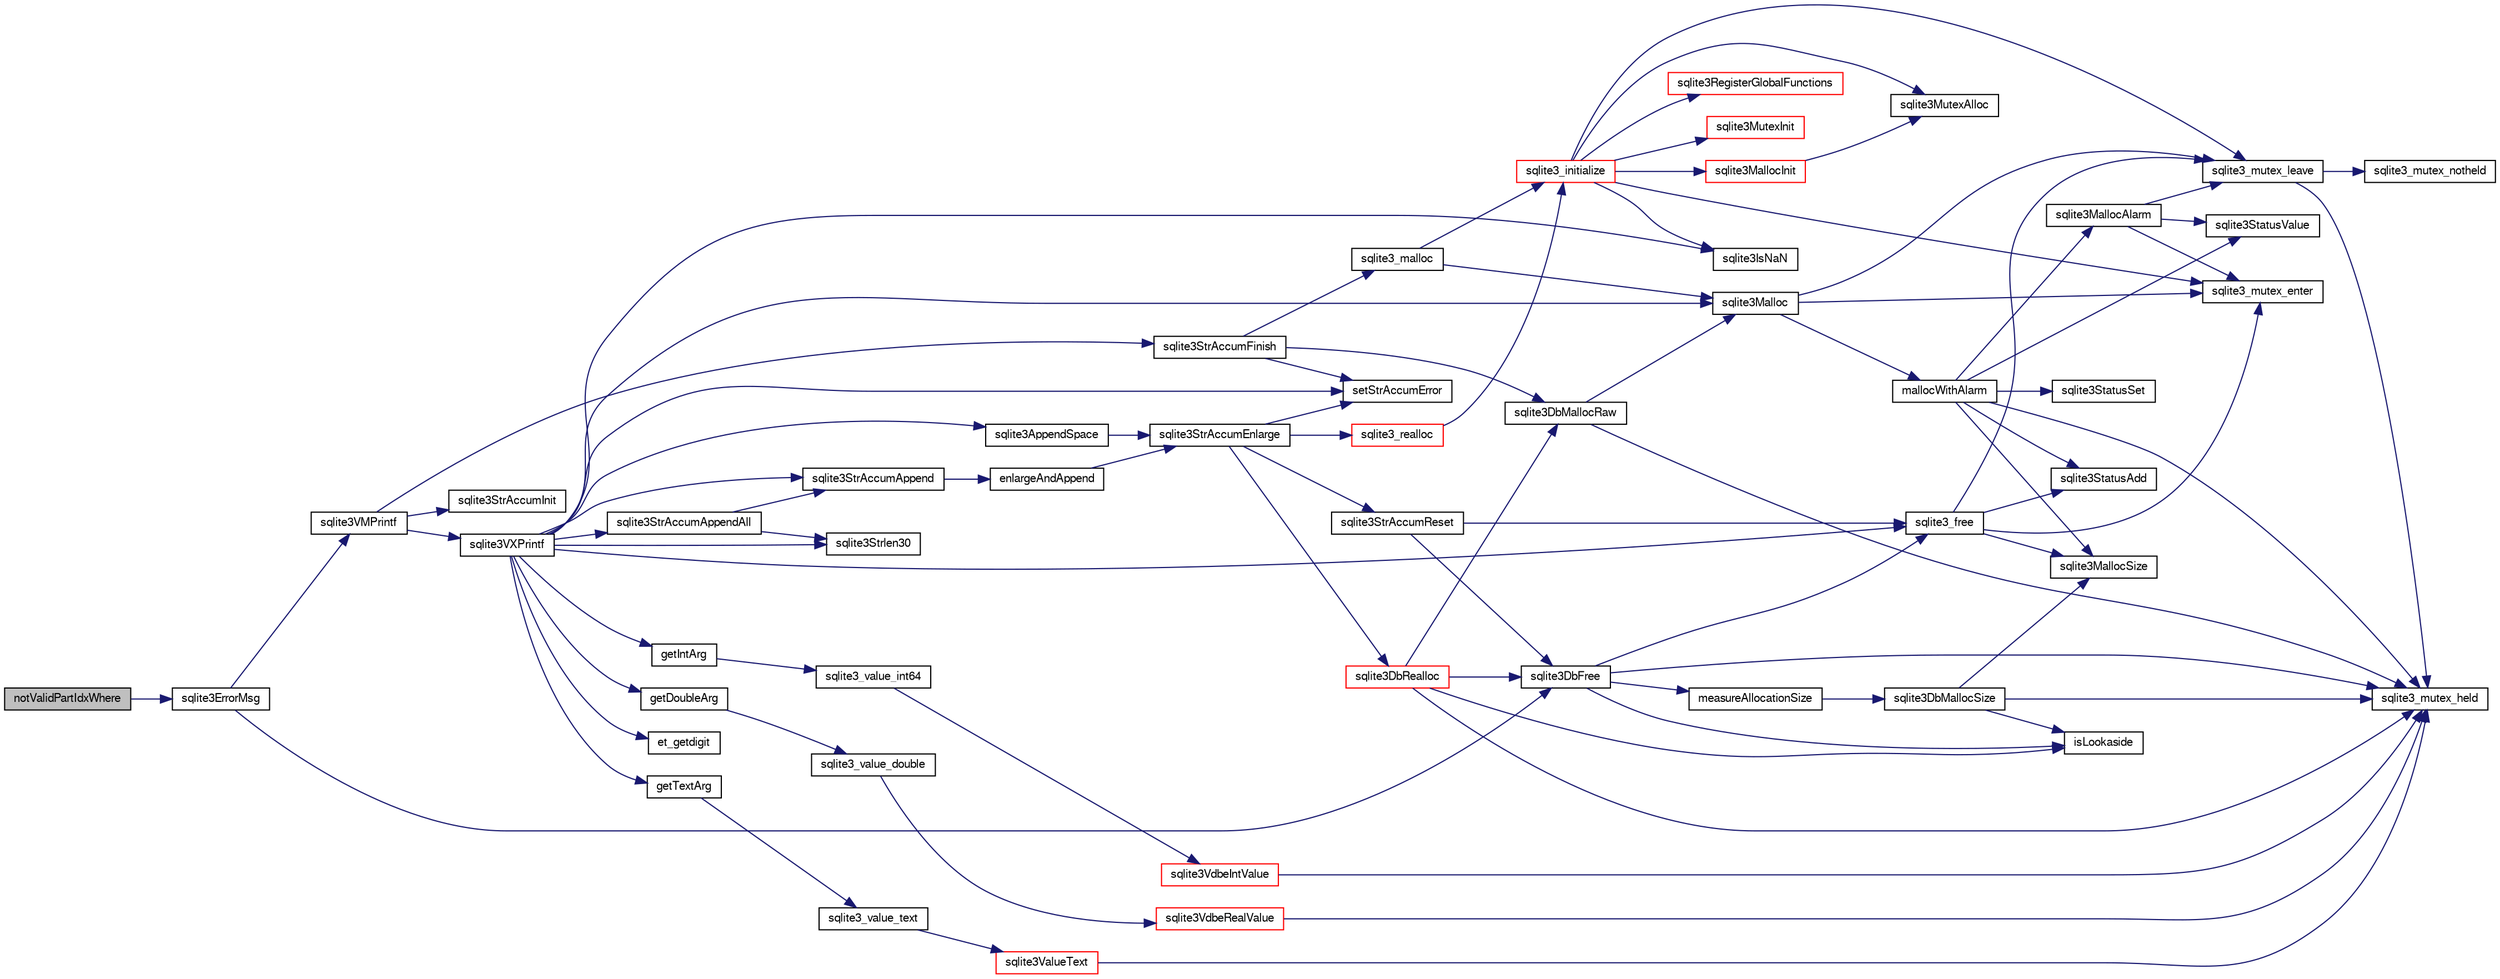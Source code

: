 digraph "notValidPartIdxWhere"
{
  edge [fontname="FreeSans",fontsize="10",labelfontname="FreeSans",labelfontsize="10"];
  node [fontname="FreeSans",fontsize="10",shape=record];
  rankdir="LR";
  Node183784 [label="notValidPartIdxWhere",height=0.2,width=0.4,color="black", fillcolor="grey75", style="filled", fontcolor="black"];
  Node183784 -> Node183785 [color="midnightblue",fontsize="10",style="solid",fontname="FreeSans"];
  Node183785 [label="sqlite3ErrorMsg",height=0.2,width=0.4,color="black", fillcolor="white", style="filled",URL="$sqlite3_8c.html#aee2798e173651adae0f9c85469f3457d"];
  Node183785 -> Node183786 [color="midnightblue",fontsize="10",style="solid",fontname="FreeSans"];
  Node183786 [label="sqlite3VMPrintf",height=0.2,width=0.4,color="black", fillcolor="white", style="filled",URL="$sqlite3_8c.html#a05535d0982ef06fbc2ee8195ebbae689"];
  Node183786 -> Node183787 [color="midnightblue",fontsize="10",style="solid",fontname="FreeSans"];
  Node183787 [label="sqlite3StrAccumInit",height=0.2,width=0.4,color="black", fillcolor="white", style="filled",URL="$sqlite3_8c.html#aabf95e113b9d54d519cd15a56215f560"];
  Node183786 -> Node183788 [color="midnightblue",fontsize="10",style="solid",fontname="FreeSans"];
  Node183788 [label="sqlite3VXPrintf",height=0.2,width=0.4,color="black", fillcolor="white", style="filled",URL="$sqlite3_8c.html#a63c25806c9bd4a2b76f9a0eb232c6bde"];
  Node183788 -> Node183789 [color="midnightblue",fontsize="10",style="solid",fontname="FreeSans"];
  Node183789 [label="sqlite3StrAccumAppend",height=0.2,width=0.4,color="black", fillcolor="white", style="filled",URL="$sqlite3_8c.html#a56664fa33def33c5a5245b623441d5e0"];
  Node183789 -> Node183790 [color="midnightblue",fontsize="10",style="solid",fontname="FreeSans"];
  Node183790 [label="enlargeAndAppend",height=0.2,width=0.4,color="black", fillcolor="white", style="filled",URL="$sqlite3_8c.html#a25b21e61dc0883d849890eaa8a18088a"];
  Node183790 -> Node183791 [color="midnightblue",fontsize="10",style="solid",fontname="FreeSans"];
  Node183791 [label="sqlite3StrAccumEnlarge",height=0.2,width=0.4,color="black", fillcolor="white", style="filled",URL="$sqlite3_8c.html#a38976500a97c69d65086eeccca82dd96"];
  Node183791 -> Node183792 [color="midnightblue",fontsize="10",style="solid",fontname="FreeSans"];
  Node183792 [label="setStrAccumError",height=0.2,width=0.4,color="black", fillcolor="white", style="filled",URL="$sqlite3_8c.html#a3dc479a1fc8ba1ab8edfe51f8a0b102c"];
  Node183791 -> Node183793 [color="midnightblue",fontsize="10",style="solid",fontname="FreeSans"];
  Node183793 [label="sqlite3StrAccumReset",height=0.2,width=0.4,color="black", fillcolor="white", style="filled",URL="$sqlite3_8c.html#ad7e70f4ec9d2fa3a63a371e2c7c555d8"];
  Node183793 -> Node183794 [color="midnightblue",fontsize="10",style="solid",fontname="FreeSans"];
  Node183794 [label="sqlite3DbFree",height=0.2,width=0.4,color="black", fillcolor="white", style="filled",URL="$sqlite3_8c.html#ac70ab821a6607b4a1b909582dc37a069"];
  Node183794 -> Node183795 [color="midnightblue",fontsize="10",style="solid",fontname="FreeSans"];
  Node183795 [label="sqlite3_mutex_held",height=0.2,width=0.4,color="black", fillcolor="white", style="filled",URL="$sqlite3_8c.html#acf77da68932b6bc163c5e68547ecc3e7"];
  Node183794 -> Node183796 [color="midnightblue",fontsize="10",style="solid",fontname="FreeSans"];
  Node183796 [label="measureAllocationSize",height=0.2,width=0.4,color="black", fillcolor="white", style="filled",URL="$sqlite3_8c.html#a45731e644a22fdb756e2b6337224217a"];
  Node183796 -> Node183797 [color="midnightblue",fontsize="10",style="solid",fontname="FreeSans"];
  Node183797 [label="sqlite3DbMallocSize",height=0.2,width=0.4,color="black", fillcolor="white", style="filled",URL="$sqlite3_8c.html#aa397e5a8a03495203a0767abf0a71f86"];
  Node183797 -> Node183798 [color="midnightblue",fontsize="10",style="solid",fontname="FreeSans"];
  Node183798 [label="sqlite3MallocSize",height=0.2,width=0.4,color="black", fillcolor="white", style="filled",URL="$sqlite3_8c.html#acf5d2a5f35270bafb050bd2def576955"];
  Node183797 -> Node183795 [color="midnightblue",fontsize="10",style="solid",fontname="FreeSans"];
  Node183797 -> Node183799 [color="midnightblue",fontsize="10",style="solid",fontname="FreeSans"];
  Node183799 [label="isLookaside",height=0.2,width=0.4,color="black", fillcolor="white", style="filled",URL="$sqlite3_8c.html#a770fa05ff9717b75e16f4d968a77b897"];
  Node183794 -> Node183799 [color="midnightblue",fontsize="10",style="solid",fontname="FreeSans"];
  Node183794 -> Node183800 [color="midnightblue",fontsize="10",style="solid",fontname="FreeSans"];
  Node183800 [label="sqlite3_free",height=0.2,width=0.4,color="black", fillcolor="white", style="filled",URL="$sqlite3_8c.html#a6552349e36a8a691af5487999ab09519"];
  Node183800 -> Node183801 [color="midnightblue",fontsize="10",style="solid",fontname="FreeSans"];
  Node183801 [label="sqlite3_mutex_enter",height=0.2,width=0.4,color="black", fillcolor="white", style="filled",URL="$sqlite3_8c.html#a1c12cde690bd89f104de5cbad12a6bf5"];
  Node183800 -> Node183802 [color="midnightblue",fontsize="10",style="solid",fontname="FreeSans"];
  Node183802 [label="sqlite3StatusAdd",height=0.2,width=0.4,color="black", fillcolor="white", style="filled",URL="$sqlite3_8c.html#afa029f93586aeab4cc85360905dae9cd"];
  Node183800 -> Node183798 [color="midnightblue",fontsize="10",style="solid",fontname="FreeSans"];
  Node183800 -> Node183803 [color="midnightblue",fontsize="10",style="solid",fontname="FreeSans"];
  Node183803 [label="sqlite3_mutex_leave",height=0.2,width=0.4,color="black", fillcolor="white", style="filled",URL="$sqlite3_8c.html#a5838d235601dbd3c1fa993555c6bcc93"];
  Node183803 -> Node183795 [color="midnightblue",fontsize="10",style="solid",fontname="FreeSans"];
  Node183803 -> Node183804 [color="midnightblue",fontsize="10",style="solid",fontname="FreeSans"];
  Node183804 [label="sqlite3_mutex_notheld",height=0.2,width=0.4,color="black", fillcolor="white", style="filled",URL="$sqlite3_8c.html#a83967c837c1c000d3b5adcfaa688f5dc"];
  Node183793 -> Node183800 [color="midnightblue",fontsize="10",style="solid",fontname="FreeSans"];
  Node183791 -> Node183805 [color="midnightblue",fontsize="10",style="solid",fontname="FreeSans"];
  Node183805 [label="sqlite3DbRealloc",height=0.2,width=0.4,color="red", fillcolor="white", style="filled",URL="$sqlite3_8c.html#ae028f4902a9d29bcaf310ff289ee87dc"];
  Node183805 -> Node183795 [color="midnightblue",fontsize="10",style="solid",fontname="FreeSans"];
  Node183805 -> Node183806 [color="midnightblue",fontsize="10",style="solid",fontname="FreeSans"];
  Node183806 [label="sqlite3DbMallocRaw",height=0.2,width=0.4,color="black", fillcolor="white", style="filled",URL="$sqlite3_8c.html#abbe8be0cf7175e11ddc3e2218fad924e"];
  Node183806 -> Node183795 [color="midnightblue",fontsize="10",style="solid",fontname="FreeSans"];
  Node183806 -> Node183807 [color="midnightblue",fontsize="10",style="solid",fontname="FreeSans"];
  Node183807 [label="sqlite3Malloc",height=0.2,width=0.4,color="black", fillcolor="white", style="filled",URL="$sqlite3_8c.html#a361a2eaa846b1885f123abe46f5d8b2b"];
  Node183807 -> Node183801 [color="midnightblue",fontsize="10",style="solid",fontname="FreeSans"];
  Node183807 -> Node183808 [color="midnightblue",fontsize="10",style="solid",fontname="FreeSans"];
  Node183808 [label="mallocWithAlarm",height=0.2,width=0.4,color="black", fillcolor="white", style="filled",URL="$sqlite3_8c.html#ab070d5cf8e48ec8a6a43cf025d48598b"];
  Node183808 -> Node183795 [color="midnightblue",fontsize="10",style="solid",fontname="FreeSans"];
  Node183808 -> Node183809 [color="midnightblue",fontsize="10",style="solid",fontname="FreeSans"];
  Node183809 [label="sqlite3StatusSet",height=0.2,width=0.4,color="black", fillcolor="white", style="filled",URL="$sqlite3_8c.html#afec7586c01fcb5ea17dc9d7725a589d9"];
  Node183808 -> Node183810 [color="midnightblue",fontsize="10",style="solid",fontname="FreeSans"];
  Node183810 [label="sqlite3StatusValue",height=0.2,width=0.4,color="black", fillcolor="white", style="filled",URL="$sqlite3_8c.html#a30b8ac296c6e200c1fa57708d52c6ef6"];
  Node183808 -> Node183811 [color="midnightblue",fontsize="10",style="solid",fontname="FreeSans"];
  Node183811 [label="sqlite3MallocAlarm",height=0.2,width=0.4,color="black", fillcolor="white", style="filled",URL="$sqlite3_8c.html#ada66988e8471d1198f3219c062377508"];
  Node183811 -> Node183810 [color="midnightblue",fontsize="10",style="solid",fontname="FreeSans"];
  Node183811 -> Node183803 [color="midnightblue",fontsize="10",style="solid",fontname="FreeSans"];
  Node183811 -> Node183801 [color="midnightblue",fontsize="10",style="solid",fontname="FreeSans"];
  Node183808 -> Node183798 [color="midnightblue",fontsize="10",style="solid",fontname="FreeSans"];
  Node183808 -> Node183802 [color="midnightblue",fontsize="10",style="solid",fontname="FreeSans"];
  Node183807 -> Node183803 [color="midnightblue",fontsize="10",style="solid",fontname="FreeSans"];
  Node183805 -> Node183799 [color="midnightblue",fontsize="10",style="solid",fontname="FreeSans"];
  Node183805 -> Node183794 [color="midnightblue",fontsize="10",style="solid",fontname="FreeSans"];
  Node183791 -> Node183988 [color="midnightblue",fontsize="10",style="solid",fontname="FreeSans"];
  Node183988 [label="sqlite3_realloc",height=0.2,width=0.4,color="red", fillcolor="white", style="filled",URL="$sqlite3_8c.html#a822d9e42f6ab4b2ec803f311aeb9618d"];
  Node183988 -> Node183813 [color="midnightblue",fontsize="10",style="solid",fontname="FreeSans"];
  Node183813 [label="sqlite3_initialize",height=0.2,width=0.4,color="red", fillcolor="white", style="filled",URL="$sqlite3_8c.html#ab0c0ee2d5d4cf8b28e9572296a8861df"];
  Node183813 -> Node183814 [color="midnightblue",fontsize="10",style="solid",fontname="FreeSans"];
  Node183814 [label="sqlite3MutexInit",height=0.2,width=0.4,color="red", fillcolor="white", style="filled",URL="$sqlite3_8c.html#a7906afcdd1cdb3d0007eb932398a1158"];
  Node183813 -> Node183832 [color="midnightblue",fontsize="10",style="solid",fontname="FreeSans"];
  Node183832 [label="sqlite3MutexAlloc",height=0.2,width=0.4,color="black", fillcolor="white", style="filled",URL="$sqlite3_8c.html#a0e3f432ee581f6876b590e7ad7e84e19"];
  Node183813 -> Node183801 [color="midnightblue",fontsize="10",style="solid",fontname="FreeSans"];
  Node183813 -> Node183833 [color="midnightblue",fontsize="10",style="solid",fontname="FreeSans"];
  Node183833 [label="sqlite3MallocInit",height=0.2,width=0.4,color="red", fillcolor="white", style="filled",URL="$sqlite3_8c.html#a9e06f9e7cad0d83ce80ab493c9533552"];
  Node183833 -> Node183832 [color="midnightblue",fontsize="10",style="solid",fontname="FreeSans"];
  Node183813 -> Node183803 [color="midnightblue",fontsize="10",style="solid",fontname="FreeSans"];
  Node183813 -> Node183876 [color="midnightblue",fontsize="10",style="solid",fontname="FreeSans"];
  Node183876 [label="sqlite3RegisterGlobalFunctions",height=0.2,width=0.4,color="red", fillcolor="white", style="filled",URL="$sqlite3_8c.html#a9f75bd111010f29e1b8d74344473c4ec"];
  Node183813 -> Node183956 [color="midnightblue",fontsize="10",style="solid",fontname="FreeSans"];
  Node183956 [label="sqlite3IsNaN",height=0.2,width=0.4,color="black", fillcolor="white", style="filled",URL="$sqlite3_8c.html#aed4d78203877c3486765ccbc7feebb50"];
  Node183788 -> Node184062 [color="midnightblue",fontsize="10",style="solid",fontname="FreeSans"];
  Node184062 [label="getIntArg",height=0.2,width=0.4,color="black", fillcolor="white", style="filled",URL="$sqlite3_8c.html#abff258963dbd9205fb299851a64c67be"];
  Node184062 -> Node183947 [color="midnightblue",fontsize="10",style="solid",fontname="FreeSans"];
  Node183947 [label="sqlite3_value_int64",height=0.2,width=0.4,color="black", fillcolor="white", style="filled",URL="$sqlite3_8c.html#ab38d8627f4750672e72712df0b709e0d"];
  Node183947 -> Node183935 [color="midnightblue",fontsize="10",style="solid",fontname="FreeSans"];
  Node183935 [label="sqlite3VdbeIntValue",height=0.2,width=0.4,color="red", fillcolor="white", style="filled",URL="$sqlite3_8c.html#a3dc28e3bfdbecf81633c3697a3aacd45"];
  Node183935 -> Node183795 [color="midnightblue",fontsize="10",style="solid",fontname="FreeSans"];
  Node183788 -> Node183807 [color="midnightblue",fontsize="10",style="solid",fontname="FreeSans"];
  Node183788 -> Node183792 [color="midnightblue",fontsize="10",style="solid",fontname="FreeSans"];
  Node183788 -> Node184063 [color="midnightblue",fontsize="10",style="solid",fontname="FreeSans"];
  Node184063 [label="getDoubleArg",height=0.2,width=0.4,color="black", fillcolor="white", style="filled",URL="$sqlite3_8c.html#a1cf25120072c85bd261983b24c12c3d9"];
  Node184063 -> Node183951 [color="midnightblue",fontsize="10",style="solid",fontname="FreeSans"];
  Node183951 [label="sqlite3_value_double",height=0.2,width=0.4,color="black", fillcolor="white", style="filled",URL="$sqlite3_8c.html#a3e50c1a2dd484a8b6911c9d163816b88"];
  Node183951 -> Node183952 [color="midnightblue",fontsize="10",style="solid",fontname="FreeSans"];
  Node183952 [label="sqlite3VdbeRealValue",height=0.2,width=0.4,color="red", fillcolor="white", style="filled",URL="$sqlite3_8c.html#a5bf943a4f9a5516911b3bc610e3d64e0"];
  Node183952 -> Node183795 [color="midnightblue",fontsize="10",style="solid",fontname="FreeSans"];
  Node183788 -> Node183956 [color="midnightblue",fontsize="10",style="solid",fontname="FreeSans"];
  Node183788 -> Node183874 [color="midnightblue",fontsize="10",style="solid",fontname="FreeSans"];
  Node183874 [label="sqlite3Strlen30",height=0.2,width=0.4,color="black", fillcolor="white", style="filled",URL="$sqlite3_8c.html#a3dcd80ba41f1a308193dee74857b62a7"];
  Node183788 -> Node184064 [color="midnightblue",fontsize="10",style="solid",fontname="FreeSans"];
  Node184064 [label="et_getdigit",height=0.2,width=0.4,color="black", fillcolor="white", style="filled",URL="$sqlite3_8c.html#a40c5a308749ad07cc2397a53e081bff0"];
  Node183788 -> Node184065 [color="midnightblue",fontsize="10",style="solid",fontname="FreeSans"];
  Node184065 [label="getTextArg",height=0.2,width=0.4,color="black", fillcolor="white", style="filled",URL="$sqlite3_8c.html#afbb41850423ef20071cefaab0431e04d"];
  Node184065 -> Node183879 [color="midnightblue",fontsize="10",style="solid",fontname="FreeSans"];
  Node183879 [label="sqlite3_value_text",height=0.2,width=0.4,color="black", fillcolor="white", style="filled",URL="$sqlite3_8c.html#aef2ace3239e6dd59c74110faa70f8171"];
  Node183879 -> Node183880 [color="midnightblue",fontsize="10",style="solid",fontname="FreeSans"];
  Node183880 [label="sqlite3ValueText",height=0.2,width=0.4,color="red", fillcolor="white", style="filled",URL="$sqlite3_8c.html#ad567a94e52d1adf81f4857fdba00a59b"];
  Node183880 -> Node183795 [color="midnightblue",fontsize="10",style="solid",fontname="FreeSans"];
  Node183788 -> Node184066 [color="midnightblue",fontsize="10",style="solid",fontname="FreeSans"];
  Node184066 [label="sqlite3StrAccumAppendAll",height=0.2,width=0.4,color="black", fillcolor="white", style="filled",URL="$sqlite3_8c.html#acaf8f3e4f99a3c3a4a77e9c987547289"];
  Node184066 -> Node183789 [color="midnightblue",fontsize="10",style="solid",fontname="FreeSans"];
  Node184066 -> Node183874 [color="midnightblue",fontsize="10",style="solid",fontname="FreeSans"];
  Node183788 -> Node184067 [color="midnightblue",fontsize="10",style="solid",fontname="FreeSans"];
  Node184067 [label="sqlite3AppendSpace",height=0.2,width=0.4,color="black", fillcolor="white", style="filled",URL="$sqlite3_8c.html#aefd38a5afc0020d4a93855c3ee7c63a8"];
  Node184067 -> Node183791 [color="midnightblue",fontsize="10",style="solid",fontname="FreeSans"];
  Node183788 -> Node183800 [color="midnightblue",fontsize="10",style="solid",fontname="FreeSans"];
  Node183786 -> Node183838 [color="midnightblue",fontsize="10",style="solid",fontname="FreeSans"];
  Node183838 [label="sqlite3StrAccumFinish",height=0.2,width=0.4,color="black", fillcolor="white", style="filled",URL="$sqlite3_8c.html#adb7f26b10ac1b847db6f000ef4c2e2ba"];
  Node183838 -> Node183806 [color="midnightblue",fontsize="10",style="solid",fontname="FreeSans"];
  Node183838 -> Node183839 [color="midnightblue",fontsize="10",style="solid",fontname="FreeSans"];
  Node183839 [label="sqlite3_malloc",height=0.2,width=0.4,color="black", fillcolor="white", style="filled",URL="$sqlite3_8c.html#ac79dba55fc32b6a840cf5a9769bce7cd"];
  Node183839 -> Node183813 [color="midnightblue",fontsize="10",style="solid",fontname="FreeSans"];
  Node183839 -> Node183807 [color="midnightblue",fontsize="10",style="solid",fontname="FreeSans"];
  Node183838 -> Node183792 [color="midnightblue",fontsize="10",style="solid",fontname="FreeSans"];
  Node183785 -> Node183794 [color="midnightblue",fontsize="10",style="solid",fontname="FreeSans"];
}
